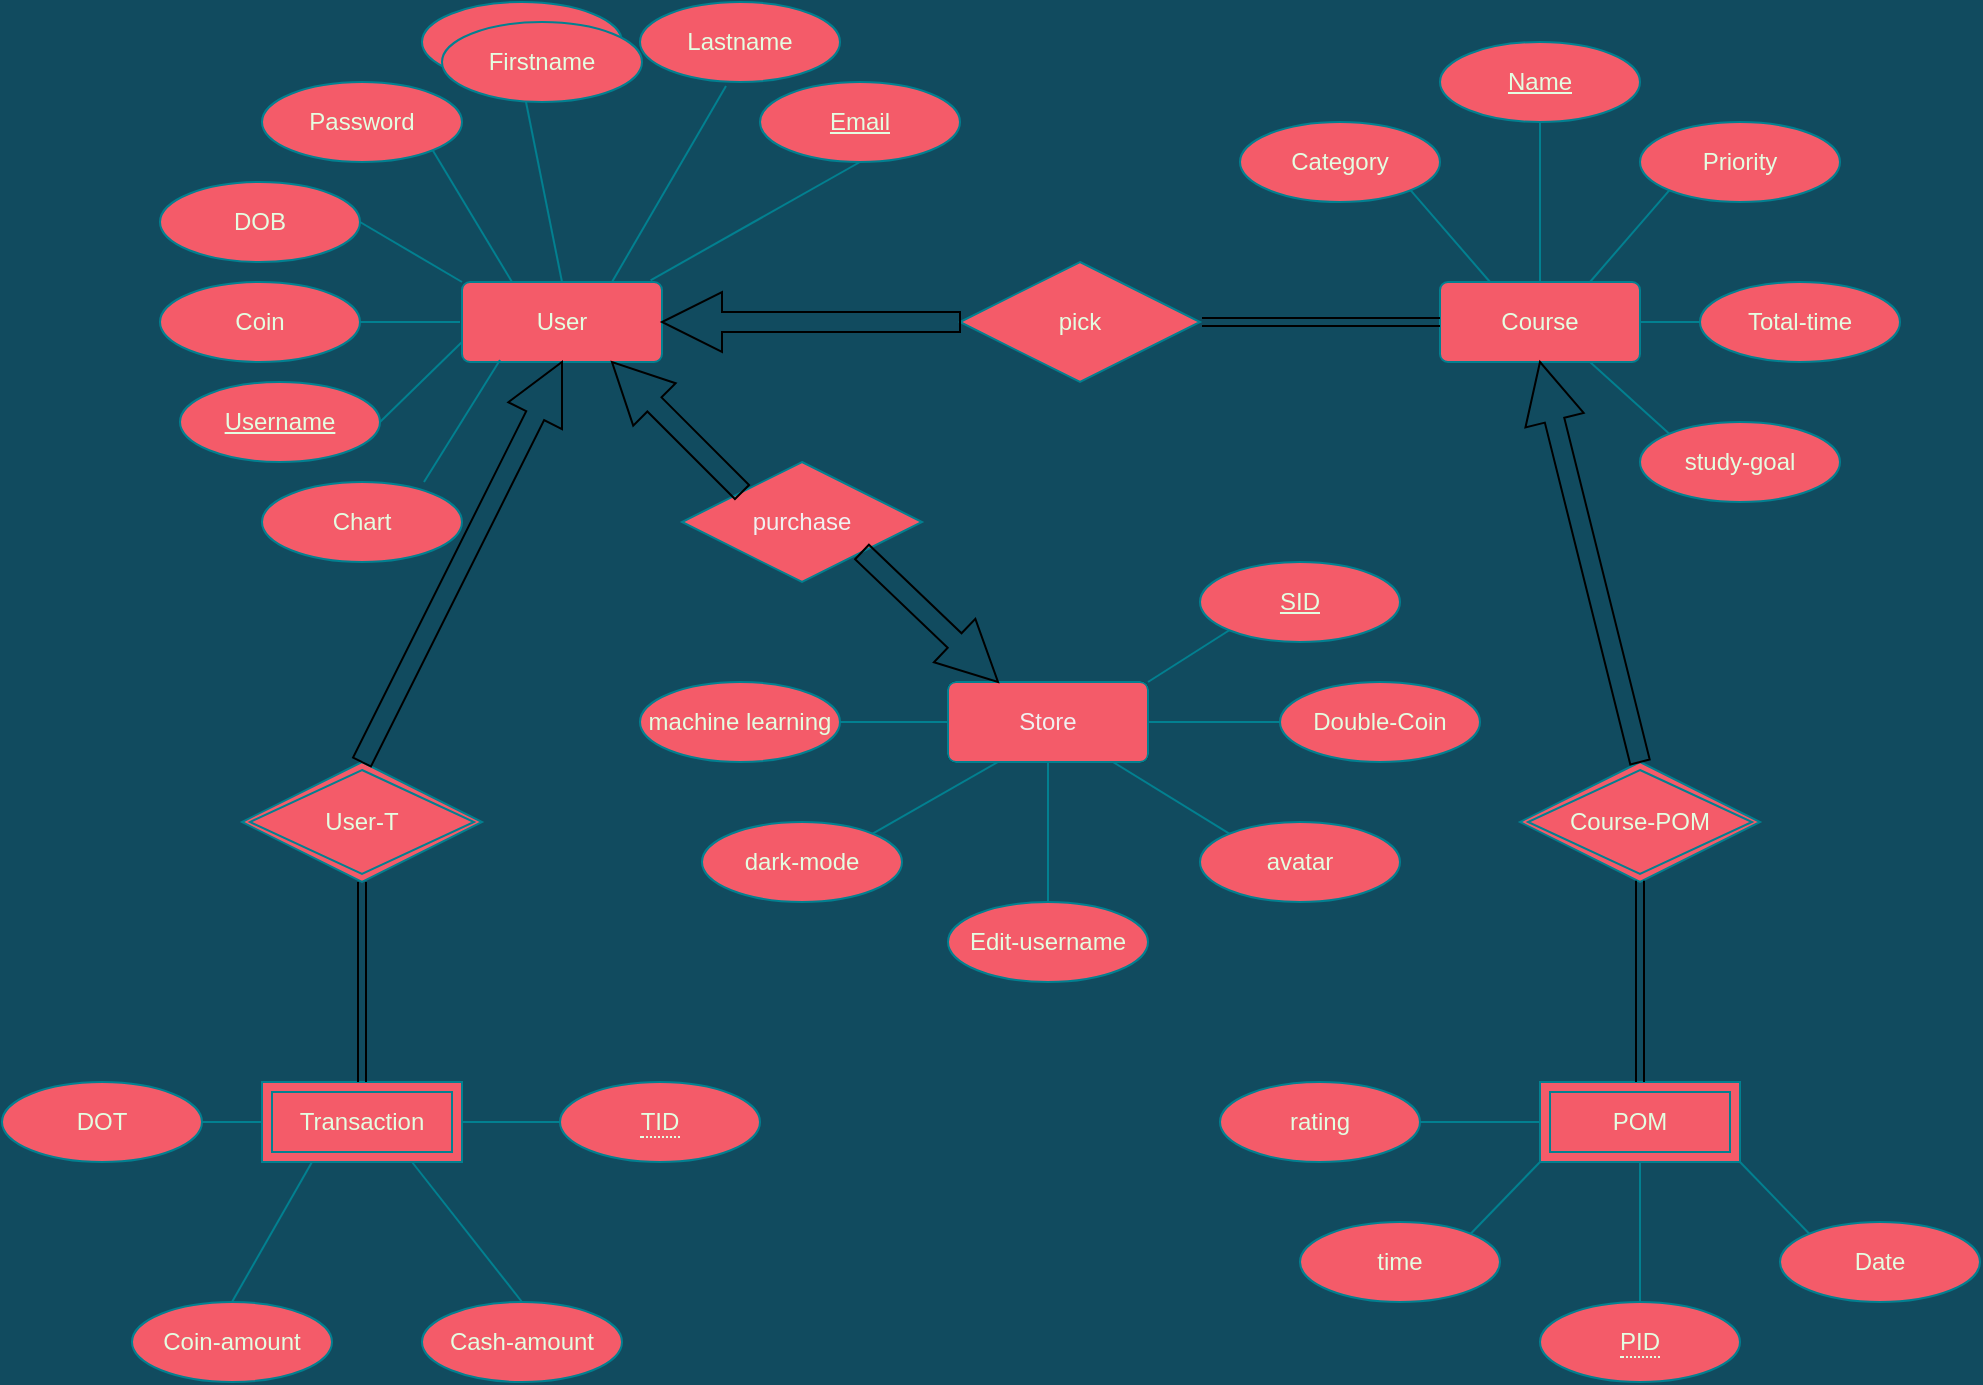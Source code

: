 <mxfile>
    <diagram id="er13rQLLsnJjU3S6Yv1q" name="Page-1">
        <mxGraphModel dx="524" dy="525" grid="1" gridSize="10" guides="1" tooltips="1" connect="1" arrows="1" fold="1" page="1" pageScale="1" pageWidth="2000" pageHeight="2000" background="#114B5F" math="0" shadow="0">
            <root>
                <mxCell id="0"/>
                <mxCell id="1" parent="0"/>
                <mxCell id="2atE8d0dwEe4wlXLHkkS-1" value="User" style="rounded=1;arcSize=10;whiteSpace=wrap;html=1;align=center;fillColor=#F45B69;strokeColor=#028090;fontColor=#E4FDE1;" parent="1" vertex="1">
                    <mxGeometry x="850" y="370" width="100" height="40" as="geometry"/>
                </mxCell>
                <mxCell id="2atE8d0dwEe4wlXLHkkS-2" value="Course" style="rounded=1;arcSize=10;whiteSpace=wrap;html=1;align=center;fillColor=#F45B69;strokeColor=#028090;fontColor=#E4FDE1;" parent="1" vertex="1">
                    <mxGeometry x="1339" y="370" width="100" height="40" as="geometry"/>
                </mxCell>
                <mxCell id="2atE8d0dwEe4wlXLHkkS-6" value="pick" style="shape=rhombus;perimeter=rhombusPerimeter;whiteSpace=wrap;html=1;align=center;fillColor=#F45B69;strokeColor=#028090;fontColor=#E4FDE1;" parent="1" vertex="1">
                    <mxGeometry x="1099" y="360" width="120" height="60" as="geometry"/>
                </mxCell>
                <mxCell id="2atE8d0dwEe4wlXLHkkS-29" value="POM" style="shape=ext;margin=3;double=1;whiteSpace=wrap;html=1;align=center;fillColor=#F45B69;strokeColor=#028090;fontColor=#E4FDE1;" parent="1" vertex="1">
                    <mxGeometry x="1389" y="770" width="100" height="40" as="geometry"/>
                </mxCell>
                <mxCell id="2atE8d0dwEe4wlXLHkkS-30" value="Course-POM" style="shape=rhombus;double=1;perimeter=rhombusPerimeter;whiteSpace=wrap;html=1;align=center;fillColor=#F45B69;strokeColor=#028090;fontColor=#E4FDE1;" parent="1" vertex="1">
                    <mxGeometry x="1379" y="610" width="120" height="60" as="geometry"/>
                </mxCell>
                <mxCell id="2atE8d0dwEe4wlXLHkkS-35" value="Transaction" style="shape=ext;margin=3;double=1;whiteSpace=wrap;html=1;align=center;fillColor=#F45B69;strokeColor=#028090;fontColor=#E4FDE1;" parent="1" vertex="1">
                    <mxGeometry x="750" y="770" width="100" height="40" as="geometry"/>
                </mxCell>
                <mxCell id="2atE8d0dwEe4wlXLHkkS-36" value="User-T" style="shape=rhombus;double=1;perimeter=rhombusPerimeter;whiteSpace=wrap;html=1;align=center;fillColor=#F45B69;strokeColor=#028090;fontColor=#E4FDE1;" parent="1" vertex="1">
                    <mxGeometry x="740" y="610" width="120" height="60" as="geometry"/>
                </mxCell>
                <mxCell id="2atE8d0dwEe4wlXLHkkS-39" value="Email" style="ellipse;whiteSpace=wrap;html=1;align=center;fontStyle=4;fillColor=#F45B69;strokeColor=#028090;fontColor=#E4FDE1;" parent="1" vertex="1">
                    <mxGeometry x="999" y="270" width="100" height="40" as="geometry"/>
                </mxCell>
                <mxCell id="2atE8d0dwEe4wlXLHkkS-40" value="Lastname" style="ellipse;whiteSpace=wrap;html=1;align=center;fillColor=#F45B69;strokeColor=#028090;fontColor=#E4FDE1;" parent="1" vertex="1">
                    <mxGeometry x="939" y="230" width="100" height="40" as="geometry"/>
                </mxCell>
                <mxCell id="2atE8d0dwEe4wlXLHkkS-41" value="Firstname" style="ellipse;whiteSpace=wrap;html=1;align=center;fillColor=#F45B69;strokeColor=#028090;fontColor=#E4FDE1;" parent="1" vertex="1">
                    <mxGeometry x="830" y="230" width="100" height="40" as="geometry"/>
                </mxCell>
                <mxCell id="2atE8d0dwEe4wlXLHkkS-42" value="Coin" style="ellipse;whiteSpace=wrap;html=1;align=center;fillColor=#F45B69;strokeColor=#028090;fontColor=#E4FDE1;" parent="1" vertex="1">
                    <mxGeometry x="699" y="370" width="100" height="40" as="geometry"/>
                </mxCell>
                <mxCell id="2atE8d0dwEe4wlXLHkkS-45" value="Password" style="ellipse;whiteSpace=wrap;html=1;align=center;fillColor=#F45B69;strokeColor=#028090;fontColor=#E4FDE1;" parent="1" vertex="1">
                    <mxGeometry x="750" y="270" width="100" height="40" as="geometry"/>
                </mxCell>
                <mxCell id="2atE8d0dwEe4wlXLHkkS-46" value="DOB" style="ellipse;whiteSpace=wrap;html=1;align=center;fillColor=#F45B69;strokeColor=#028090;fontColor=#E4FDE1;" parent="1" vertex="1">
                    <mxGeometry x="699" y="320" width="100" height="40" as="geometry"/>
                </mxCell>
                <mxCell id="2atE8d0dwEe4wlXLHkkS-49" value="" style="endArrow=none;html=1;rounded=0;exitX=1;exitY=0.5;exitDx=0;exitDy=0;strokeColor=#028090;fontColor=#E4FDE1;labelBackgroundColor=#114B5F;" parent="1" source="2atE8d0dwEe4wlXLHkkS-42" edge="1">
                    <mxGeometry relative="1" as="geometry">
                        <mxPoint x="909" y="330" as="sourcePoint"/>
                        <mxPoint x="849" y="390" as="targetPoint"/>
                    </mxGeometry>
                </mxCell>
                <mxCell id="2atE8d0dwEe4wlXLHkkS-51" value="" style="endArrow=none;html=1;rounded=0;exitX=1;exitY=0.5;exitDx=0;exitDy=0;entryX=0;entryY=0;entryDx=0;entryDy=0;strokeColor=#028090;fontColor=#E4FDE1;labelBackgroundColor=#114B5F;" parent="1" source="2atE8d0dwEe4wlXLHkkS-46" target="2atE8d0dwEe4wlXLHkkS-1" edge="1">
                    <mxGeometry relative="1" as="geometry">
                        <mxPoint x="824.0" y="310" as="sourcePoint"/>
                        <mxPoint x="919.0" y="280" as="targetPoint"/>
                    </mxGeometry>
                </mxCell>
                <mxCell id="2atE8d0dwEe4wlXLHkkS-53" value="" style="endArrow=none;html=1;rounded=0;exitX=1;exitY=1;exitDx=0;exitDy=0;entryX=0.25;entryY=0;entryDx=0;entryDy=0;strokeColor=#028090;fontColor=#E4FDE1;labelBackgroundColor=#114B5F;" parent="1" source="2atE8d0dwEe4wlXLHkkS-45" target="2atE8d0dwEe4wlXLHkkS-1" edge="1">
                    <mxGeometry relative="1" as="geometry">
                        <mxPoint x="821.5" y="305" as="sourcePoint"/>
                        <mxPoint x="916.5" y="275" as="targetPoint"/>
                    </mxGeometry>
                </mxCell>
                <mxCell id="2atE8d0dwEe4wlXLHkkS-54" value="" style="endArrow=none;html=1;rounded=0;exitX=0.943;exitY=-0.021;exitDx=0;exitDy=0;entryX=0.5;entryY=1;entryDx=0;entryDy=0;exitPerimeter=0;strokeColor=#028090;fontColor=#E4FDE1;labelBackgroundColor=#114B5F;" parent="1" source="2atE8d0dwEe4wlXLHkkS-1" target="2atE8d0dwEe4wlXLHkkS-39" edge="1">
                    <mxGeometry relative="1" as="geometry">
                        <mxPoint x="989.0" y="320" as="sourcePoint"/>
                        <mxPoint x="1084.0" y="290" as="targetPoint"/>
                    </mxGeometry>
                </mxCell>
                <mxCell id="2atE8d0dwEe4wlXLHkkS-55" value="" style="endArrow=none;html=1;rounded=0;exitX=0.75;exitY=0;exitDx=0;exitDy=0;entryX=0.43;entryY=1.05;entryDx=0;entryDy=0;strokeColor=#028090;fontColor=#E4FDE1;labelBackgroundColor=#114B5F;entryPerimeter=0;" parent="1" source="2atE8d0dwEe4wlXLHkkS-1" target="2atE8d0dwEe4wlXLHkkS-40" edge="1">
                    <mxGeometry relative="1" as="geometry">
                        <mxPoint x="933.0" y="310" as="sourcePoint"/>
                        <mxPoint x="1028.0" y="280" as="targetPoint"/>
                    </mxGeometry>
                </mxCell>
                <mxCell id="2atE8d0dwEe4wlXLHkkS-56" value="" style="endArrow=none;html=1;rounded=0;exitX=0.5;exitY=0;exitDx=0;exitDy=0;entryX=0.5;entryY=1;entryDx=0;entryDy=0;strokeColor=#028090;fontColor=#E4FDE1;labelBackgroundColor=#114B5F;" parent="1" source="2atE8d0dwEe4wlXLHkkS-1" target="2atE8d0dwEe4wlXLHkkS-41" edge="1">
                    <mxGeometry relative="1" as="geometry">
                        <mxPoint x="879.0" y="510" as="sourcePoint"/>
                        <mxPoint x="974.0" y="480" as="targetPoint"/>
                    </mxGeometry>
                </mxCell>
                <mxCell id="2atE8d0dwEe4wlXLHkkS-58" value="Edit-username" style="ellipse;whiteSpace=wrap;html=1;align=center;fillColor=#F45B69;strokeColor=#028090;fontColor=#E4FDE1;" parent="1" vertex="1">
                    <mxGeometry x="1093" y="680" width="100" height="40" as="geometry"/>
                </mxCell>
                <mxCell id="2atE8d0dwEe4wlXLHkkS-59" value="Double-Coin" style="ellipse;whiteSpace=wrap;html=1;align=center;fillColor=#F45B69;strokeColor=#028090;fontColor=#E4FDE1;" parent="1" vertex="1">
                    <mxGeometry x="1259" y="570" width="100" height="40" as="geometry"/>
                </mxCell>
                <mxCell id="2atE8d0dwEe4wlXLHkkS-60" value="" style="endArrow=none;html=1;rounded=0;exitX=0.5;exitY=0;exitDx=0;exitDy=0;strokeColor=#028090;fontColor=#E4FDE1;labelBackgroundColor=#114B5F;" parent="1" source="2atE8d0dwEe4wlXLHkkS-58" target="17" edge="1">
                    <mxGeometry relative="1" as="geometry">
                        <mxPoint x="979.0" y="640" as="sourcePoint"/>
                        <mxPoint x="1119" y="600" as="targetPoint"/>
                    </mxGeometry>
                </mxCell>
                <mxCell id="2atE8d0dwEe4wlXLHkkS-61" value="" style="endArrow=none;html=1;rounded=0;exitX=0;exitY=0.5;exitDx=0;exitDy=0;strokeColor=#028090;fontColor=#E4FDE1;labelBackgroundColor=#114B5F;" parent="1" source="2atE8d0dwEe4wlXLHkkS-59" target="17" edge="1">
                    <mxGeometry relative="1" as="geometry">
                        <mxPoint x="989.0" y="650" as="sourcePoint"/>
                        <mxPoint x="1169" y="580" as="targetPoint"/>
                    </mxGeometry>
                </mxCell>
                <mxCell id="2atE8d0dwEe4wlXLHkkS-63" value="Priority" style="ellipse;whiteSpace=wrap;html=1;align=center;fillColor=#F45B69;strokeColor=#028090;fontColor=#E4FDE1;" parent="1" vertex="1">
                    <mxGeometry x="1439" y="290" width="100" height="40" as="geometry"/>
                </mxCell>
                <mxCell id="2atE8d0dwEe4wlXLHkkS-64" value="" style="endArrow=none;html=1;rounded=0;entryX=0.5;entryY=0;entryDx=0;entryDy=0;exitX=0.5;exitY=1;exitDx=0;exitDy=0;strokeColor=#028090;fontColor=#E4FDE1;labelBackgroundColor=#114B5F;" parent="1" source="2atE8d0dwEe4wlXLHkkS-67" target="2atE8d0dwEe4wlXLHkkS-2" edge="1">
                    <mxGeometry relative="1" as="geometry">
                        <mxPoint x="1389" y="270" as="sourcePoint"/>
                        <mxPoint x="1459" y="300" as="targetPoint"/>
                    </mxGeometry>
                </mxCell>
                <mxCell id="2atE8d0dwEe4wlXLHkkS-65" value="" style="endArrow=none;html=1;rounded=0;exitX=0.75;exitY=0;exitDx=0;exitDy=0;entryX=0;entryY=1;entryDx=0;entryDy=0;strokeColor=#028090;fontColor=#E4FDE1;labelBackgroundColor=#114B5F;" parent="1" source="2atE8d0dwEe4wlXLHkkS-2" target="2atE8d0dwEe4wlXLHkkS-63" edge="1">
                    <mxGeometry relative="1" as="geometry">
                        <mxPoint x="1449" y="360" as="sourcePoint"/>
                        <mxPoint x="1609" y="360" as="targetPoint"/>
                    </mxGeometry>
                </mxCell>
                <mxCell id="2atE8d0dwEe4wlXLHkkS-67" value="Name" style="ellipse;whiteSpace=wrap;html=1;align=center;fontStyle=4;fillColor=#F45B69;strokeColor=#028090;fontColor=#E4FDE1;" parent="1" vertex="1">
                    <mxGeometry x="1339" y="250" width="100" height="40" as="geometry"/>
                </mxCell>
                <mxCell id="2atE8d0dwEe4wlXLHkkS-68" value="time" style="ellipse;whiteSpace=wrap;html=1;align=center;fillColor=#F45B69;strokeColor=#028090;fontColor=#E4FDE1;" parent="1" vertex="1">
                    <mxGeometry x="1269" y="840" width="100" height="40" as="geometry"/>
                </mxCell>
                <mxCell id="2atE8d0dwEe4wlXLHkkS-70" value="Date" style="ellipse;whiteSpace=wrap;html=1;align=center;fillColor=#F45B69;strokeColor=#028090;fontColor=#E4FDE1;" parent="1" vertex="1">
                    <mxGeometry x="1509" y="840" width="100" height="40" as="geometry"/>
                </mxCell>
                <mxCell id="2atE8d0dwEe4wlXLHkkS-72" value="" style="endArrow=none;html=1;rounded=0;entryX=0;entryY=1;entryDx=0;entryDy=0;exitX=1;exitY=0;exitDx=0;exitDy=0;strokeColor=#028090;fontColor=#E4FDE1;labelBackgroundColor=#114B5F;" parent="1" source="2atE8d0dwEe4wlXLHkkS-68" target="2atE8d0dwEe4wlXLHkkS-29" edge="1">
                    <mxGeometry relative="1" as="geometry">
                        <mxPoint x="1169" y="760" as="sourcePoint"/>
                        <mxPoint x="1329" y="760" as="targetPoint"/>
                    </mxGeometry>
                </mxCell>
                <mxCell id="2atE8d0dwEe4wlXLHkkS-75" value="&lt;span style=&quot;border-bottom: 1px dotted&quot;&gt;PID&lt;/span&gt;" style="ellipse;whiteSpace=wrap;html=1;align=center;fillColor=#F45B69;strokeColor=#028090;fontColor=#E4FDE1;" parent="1" vertex="1">
                    <mxGeometry x="1389" y="880" width="100" height="40" as="geometry"/>
                </mxCell>
                <mxCell id="2atE8d0dwEe4wlXLHkkS-76" value="" style="endArrow=none;html=1;rounded=0;exitX=0.5;exitY=1;exitDx=0;exitDy=0;entryX=0.5;entryY=0;entryDx=0;entryDy=0;strokeColor=#028090;fontColor=#E4FDE1;labelBackgroundColor=#114B5F;" parent="1" source="2atE8d0dwEe4wlXLHkkS-29" target="2atE8d0dwEe4wlXLHkkS-75" edge="1">
                    <mxGeometry relative="1" as="geometry">
                        <mxPoint x="1419" y="840" as="sourcePoint"/>
                        <mxPoint x="1579" y="840" as="targetPoint"/>
                    </mxGeometry>
                </mxCell>
                <mxCell id="2atE8d0dwEe4wlXLHkkS-77" value="" style="endArrow=none;html=1;rounded=0;entryX=0;entryY=0;entryDx=0;entryDy=0;exitX=1;exitY=1;exitDx=0;exitDy=0;strokeColor=#028090;fontColor=#E4FDE1;labelBackgroundColor=#114B5F;" parent="1" source="2atE8d0dwEe4wlXLHkkS-29" target="2atE8d0dwEe4wlXLHkkS-70" edge="1">
                    <mxGeometry relative="1" as="geometry">
                        <mxPoint x="1429" y="850" as="sourcePoint"/>
                        <mxPoint x="1589" y="850" as="targetPoint"/>
                    </mxGeometry>
                </mxCell>
                <mxCell id="2atE8d0dwEe4wlXLHkkS-79" value="Coin-amount" style="ellipse;whiteSpace=wrap;html=1;align=center;fillColor=#F45B69;strokeColor=#028090;fontColor=#E4FDE1;" parent="1" vertex="1">
                    <mxGeometry x="685" y="880" width="100" height="40" as="geometry"/>
                </mxCell>
                <mxCell id="2atE8d0dwEe4wlXLHkkS-80" value="Cash-amount" style="ellipse;whiteSpace=wrap;html=1;align=center;fillColor=#F45B69;strokeColor=#028090;fontColor=#E4FDE1;" parent="1" vertex="1">
                    <mxGeometry x="830" y="880" width="100" height="40" as="geometry"/>
                </mxCell>
                <mxCell id="2atE8d0dwEe4wlXLHkkS-81" value="&lt;span style=&quot;border-bottom: 1px dotted&quot;&gt;TID&lt;/span&gt;" style="ellipse;whiteSpace=wrap;html=1;align=center;fillColor=#F45B69;strokeColor=#028090;fontColor=#E4FDE1;" parent="1" vertex="1">
                    <mxGeometry x="899" y="770" width="100" height="40" as="geometry"/>
                </mxCell>
                <mxCell id="2atE8d0dwEe4wlXLHkkS-82" value="DOT" style="ellipse;whiteSpace=wrap;html=1;align=center;fillColor=#F45B69;strokeColor=#028090;fontColor=#E4FDE1;" parent="1" vertex="1">
                    <mxGeometry x="620" y="770" width="100" height="40" as="geometry"/>
                </mxCell>
                <mxCell id="2atE8d0dwEe4wlXLHkkS-83" value="" style="endArrow=none;html=1;rounded=0;exitX=1;exitY=0.5;exitDx=0;exitDy=0;entryX=0;entryY=0.5;entryDx=0;entryDy=0;strokeColor=#028090;fontColor=#E4FDE1;labelBackgroundColor=#114B5F;" parent="1" source="2atE8d0dwEe4wlXLHkkS-82" target="2atE8d0dwEe4wlXLHkkS-35" edge="1">
                    <mxGeometry relative="1" as="geometry">
                        <mxPoint x="770" y="840" as="sourcePoint"/>
                        <mxPoint x="930" y="840" as="targetPoint"/>
                    </mxGeometry>
                </mxCell>
                <mxCell id="2atE8d0dwEe4wlXLHkkS-84" value="" style="endArrow=none;html=1;rounded=0;exitX=0.5;exitY=0;exitDx=0;exitDy=0;entryX=0.25;entryY=1;entryDx=0;entryDy=0;strokeColor=#028090;fontColor=#E4FDE1;labelBackgroundColor=#114B5F;" parent="1" source="2atE8d0dwEe4wlXLHkkS-79" target="2atE8d0dwEe4wlXLHkkS-35" edge="1">
                    <mxGeometry relative="1" as="geometry">
                        <mxPoint x="730" y="850" as="sourcePoint"/>
                        <mxPoint x="830" y="850" as="targetPoint"/>
                    </mxGeometry>
                </mxCell>
                <mxCell id="2atE8d0dwEe4wlXLHkkS-85" value="" style="endArrow=none;html=1;rounded=0;exitX=0.75;exitY=1;exitDx=0;exitDy=0;entryX=0.5;entryY=0;entryDx=0;entryDy=0;strokeColor=#028090;fontColor=#E4FDE1;labelBackgroundColor=#114B5F;" parent="1" source="2atE8d0dwEe4wlXLHkkS-35" target="2atE8d0dwEe4wlXLHkkS-80" edge="1">
                    <mxGeometry relative="1" as="geometry">
                        <mxPoint x="740" y="860.0" as="sourcePoint"/>
                        <mxPoint x="840" y="860.0" as="targetPoint"/>
                    </mxGeometry>
                </mxCell>
                <mxCell id="2atE8d0dwEe4wlXLHkkS-86" value="" style="endArrow=none;html=1;rounded=0;entryX=0;entryY=0.5;entryDx=0;entryDy=0;exitX=1;exitY=0.5;exitDx=0;exitDy=0;strokeColor=#028090;fontColor=#E4FDE1;labelBackgroundColor=#114B5F;" parent="1" source="2atE8d0dwEe4wlXLHkkS-35" target="2atE8d0dwEe4wlXLHkkS-81" edge="1">
                    <mxGeometry relative="1" as="geometry">
                        <mxPoint x="750" y="870.0" as="sourcePoint"/>
                        <mxPoint x="850" y="870.0" as="targetPoint"/>
                    </mxGeometry>
                </mxCell>
                <mxCell id="2atE8d0dwEe4wlXLHkkS-87" value="Chart" style="ellipse;whiteSpace=wrap;html=1;align=center;fillColor=#F45B69;strokeColor=#028090;fontColor=#E4FDE1;" parent="1" vertex="1">
                    <mxGeometry x="750" y="470" width="100" height="40" as="geometry"/>
                </mxCell>
                <mxCell id="2atE8d0dwEe4wlXLHkkS-89" value="" style="endArrow=none;html=1;rounded=0;entryX=0.19;entryY=0.975;entryDx=0;entryDy=0;strokeColor=#028090;fontColor=#E4FDE1;labelBackgroundColor=#114B5F;entryPerimeter=0;exitX=0.81;exitY=0;exitDx=0;exitDy=0;exitPerimeter=0;" parent="1" source="2atE8d0dwEe4wlXLHkkS-87" target="2atE8d0dwEe4wlXLHkkS-1" edge="1">
                    <mxGeometry relative="1" as="geometry">
                        <mxPoint x="859" y="440" as="sourcePoint"/>
                        <mxPoint x="919" y="510" as="targetPoint"/>
                    </mxGeometry>
                </mxCell>
                <mxCell id="2" value="Total-time" style="ellipse;whiteSpace=wrap;html=1;align=center;fillColor=#F45B69;strokeColor=#028090;fontColor=#E4FDE1;" parent="1" vertex="1">
                    <mxGeometry x="1469" y="370" width="100" height="40" as="geometry"/>
                </mxCell>
                <mxCell id="3" value="" style="endArrow=none;html=1;rounded=0;exitX=1;exitY=0.5;exitDx=0;exitDy=0;entryX=0;entryY=0.5;entryDx=0;entryDy=0;strokeColor=#028090;fontColor=#E4FDE1;labelBackgroundColor=#114B5F;exitPerimeter=0;" parent="1" source="2atE8d0dwEe4wlXLHkkS-2" target="2" edge="1">
                    <mxGeometry relative="1" as="geometry">
                        <mxPoint x="1424" y="380" as="sourcePoint"/>
                        <mxPoint x="1473.645" y="334.142" as="targetPoint"/>
                    </mxGeometry>
                </mxCell>
                <mxCell id="4" value="Category" style="ellipse;whiteSpace=wrap;html=1;align=center;fillColor=#F45B69;strokeColor=#028090;fontColor=#E4FDE1;" parent="1" vertex="1">
                    <mxGeometry x="1239" y="290" width="100" height="40" as="geometry"/>
                </mxCell>
                <mxCell id="5" value="" style="endArrow=none;html=1;rounded=0;exitX=0.25;exitY=0;exitDx=0;exitDy=0;entryX=1;entryY=1;entryDx=0;entryDy=0;strokeColor=#028090;fontColor=#E4FDE1;labelBackgroundColor=#114B5F;" parent="1" source="2atE8d0dwEe4wlXLHkkS-2" target="4" edge="1">
                    <mxGeometry relative="1" as="geometry">
                        <mxPoint x="1434" y="390" as="sourcePoint"/>
                        <mxPoint x="1483.645" y="344.142" as="targetPoint"/>
                    </mxGeometry>
                </mxCell>
                <mxCell id="6" value="study-goal" style="ellipse;whiteSpace=wrap;html=1;align=center;fillColor=#F45B69;strokeColor=#028090;fontColor=#E4FDE1;" parent="1" vertex="1">
                    <mxGeometry x="1439" y="440" width="100" height="40" as="geometry"/>
                </mxCell>
                <mxCell id="7" value="" style="endArrow=none;html=1;rounded=0;exitX=0.75;exitY=1;exitDx=0;exitDy=0;entryX=0;entryY=0;entryDx=0;entryDy=0;strokeColor=#028090;fontColor=#E4FDE1;labelBackgroundColor=#114B5F;" parent="1" source="2atE8d0dwEe4wlXLHkkS-2" target="6" edge="1">
                    <mxGeometry relative="1" as="geometry">
                        <mxPoint x="1444" y="400" as="sourcePoint"/>
                        <mxPoint x="1493.645" y="354.142" as="targetPoint"/>
                    </mxGeometry>
                </mxCell>
                <mxCell id="8" value="rating" style="ellipse;whiteSpace=wrap;html=1;align=center;fillColor=#F45B69;strokeColor=#028090;fontColor=#E4FDE1;" parent="1" vertex="1">
                    <mxGeometry x="1229" y="770" width="100" height="40" as="geometry"/>
                </mxCell>
                <mxCell id="9" value="" style="endArrow=none;html=1;rounded=0;exitX=1;exitY=0.5;exitDx=0;exitDy=0;entryX=0;entryY=0.5;entryDx=0;entryDy=0;strokeColor=#028090;fontColor=#E4FDE1;labelBackgroundColor=#114B5F;" parent="1" source="8" target="2atE8d0dwEe4wlXLHkkS-29" edge="1">
                    <mxGeometry relative="1" as="geometry">
                        <mxPoint x="1269" y="705.86" as="sourcePoint"/>
                        <mxPoint x="1318.645" y="660.002" as="targetPoint"/>
                    </mxGeometry>
                </mxCell>
                <mxCell id="17" value="Store" style="rounded=1;arcSize=10;whiteSpace=wrap;html=1;align=center;" parent="1" vertex="1">
                    <mxGeometry x="1093.005" y="569.998" width="100" height="40" as="geometry"/>
                </mxCell>
                <mxCell id="18" value="avatar" style="ellipse;whiteSpace=wrap;html=1;align=center;fillColor=#F45B69;strokeColor=#028090;fontColor=#E4FDE1;" parent="1" vertex="1">
                    <mxGeometry x="1219" y="640" width="100" height="40" as="geometry"/>
                </mxCell>
                <mxCell id="21" value="" style="endArrow=none;html=1;rounded=0;exitX=0;exitY=0;exitDx=0;exitDy=0;strokeColor=#028090;fontColor=#E4FDE1;labelBackgroundColor=#114B5F;" parent="1" source="18" target="17" edge="1">
                    <mxGeometry relative="1" as="geometry">
                        <mxPoint x="1239" y="590" as="sourcePoint"/>
                        <mxPoint x="1169" y="600" as="targetPoint"/>
                    </mxGeometry>
                </mxCell>
                <mxCell id="22" value="dark-mode" style="ellipse;whiteSpace=wrap;html=1;align=center;fillColor=#F45B69;strokeColor=#028090;fontColor=#E4FDE1;" parent="1" vertex="1">
                    <mxGeometry x="970" y="640" width="100" height="40" as="geometry"/>
                </mxCell>
                <mxCell id="23" value="" style="endArrow=none;html=1;rounded=0;exitX=0.25;exitY=1;exitDx=0;exitDy=0;entryX=1;entryY=0;entryDx=0;entryDy=0;strokeColor=#028090;fontColor=#E4FDE1;labelBackgroundColor=#114B5F;" parent="1" source="17" target="22" edge="1">
                    <mxGeometry relative="1" as="geometry">
                        <mxPoint x="1249" y="600" as="sourcePoint"/>
                        <mxPoint x="1189" y="600" as="targetPoint"/>
                    </mxGeometry>
                </mxCell>
                <mxCell id="25" value="machine learning" style="ellipse;whiteSpace=wrap;html=1;align=center;fillColor=#F45B69;strokeColor=#028090;fontColor=#E4FDE1;" parent="1" vertex="1">
                    <mxGeometry x="939" y="570" width="100" height="40" as="geometry"/>
                </mxCell>
                <mxCell id="26" value="" style="endArrow=none;html=1;rounded=0;exitX=1;exitY=0.5;exitDx=0;exitDy=0;strokeColor=#028090;fontColor=#E4FDE1;labelBackgroundColor=#114B5F;" parent="1" source="25" target="17" edge="1">
                    <mxGeometry relative="1" as="geometry">
                        <mxPoint x="1259" y="610" as="sourcePoint"/>
                        <mxPoint x="1199" y="610" as="targetPoint"/>
                    </mxGeometry>
                </mxCell>
                <mxCell id="42" value="&lt;u&gt;SID&lt;/u&gt;" style="ellipse;whiteSpace=wrap;html=1;align=center;fillColor=#F45B69;strokeColor=#028090;fontColor=#E4FDE1;" parent="1" vertex="1">
                    <mxGeometry x="1219" y="510" width="100" height="40" as="geometry"/>
                </mxCell>
                <mxCell id="45" value="" style="endArrow=none;html=1;rounded=0;exitX=0;exitY=1;exitDx=0;exitDy=0;strokeColor=#028090;fontColor=#E4FDE1;labelBackgroundColor=#114B5F;entryX=1;entryY=0;entryDx=0;entryDy=0;" parent="1" source="42" target="17" edge="1">
                    <mxGeometry relative="1" as="geometry">
                        <mxPoint x="1269" y="600" as="sourcePoint"/>
                        <mxPoint x="1203.005" y="599.999" as="targetPoint"/>
                    </mxGeometry>
                </mxCell>
                <mxCell id="46" value="&lt;u&gt;Username&lt;/u&gt;" style="ellipse;whiteSpace=wrap;html=1;align=center;fillColor=#F45B69;strokeColor=#028090;fontColor=#E4FDE1;" parent="1" vertex="1">
                    <mxGeometry x="709" y="420" width="100" height="40" as="geometry"/>
                </mxCell>
                <mxCell id="47" value="" style="endArrow=none;html=1;rounded=0;entryX=0;entryY=0.75;entryDx=0;entryDy=0;strokeColor=#028090;fontColor=#E4FDE1;labelBackgroundColor=#114B5F;exitX=1;exitY=0.5;exitDx=0;exitDy=0;" parent="1" source="46" target="2atE8d0dwEe4wlXLHkkS-1" edge="1">
                    <mxGeometry relative="1" as="geometry">
                        <mxPoint x="822.127" y="480.597" as="sourcePoint"/>
                        <mxPoint x="860" y="420" as="targetPoint"/>
                    </mxGeometry>
                </mxCell>
                <mxCell id="48" value="&lt;span style=&quot;color: rgb(240 , 240 , 240)&quot;&gt;purchase&lt;/span&gt;" style="shape=rhombus;perimeter=rhombusPerimeter;whiteSpace=wrap;html=1;align=center;fillColor=#F45B69;strokeColor=#028090;fontColor=#E4FDE1;" parent="1" vertex="1">
                    <mxGeometry x="960" y="460" width="120" height="60" as="geometry"/>
                </mxCell>
                <mxCell id="50" value="&lt;span style=&quot;color: rgb(240 , 240 , 240)&quot;&gt;Store&lt;/span&gt;" style="rounded=1;arcSize=10;whiteSpace=wrap;html=1;align=center;fillColor=#F45B69;strokeColor=#028090;fontColor=#E4FDE1;" parent="1" vertex="1">
                    <mxGeometry x="1093" y="570" width="100" height="40" as="geometry"/>
                </mxCell>
                <mxCell id="57" value="" style="endArrow=none;html=1;rounded=0;shape=arrow;exitX=0;exitY=0.5;exitDx=0;exitDy=0;" parent="1" source="2atE8d0dwEe4wlXLHkkS-6" edge="1">
                    <mxGeometry relative="1" as="geometry">
                        <mxPoint x="1106" y="430" as="sourcePoint"/>
                        <mxPoint x="950" y="390" as="targetPoint"/>
                    </mxGeometry>
                </mxCell>
                <mxCell id="58" value="" style="endArrow=none;html=1;rounded=0;shape=arrow;entryX=0.5;entryY=1;entryDx=0;entryDy=0;exitX=0.5;exitY=0;exitDx=0;exitDy=0;" parent="1" source="2atE8d0dwEe4wlXLHkkS-30" target="2atE8d0dwEe4wlXLHkkS-2" edge="1">
                    <mxGeometry relative="1" as="geometry">
                        <mxPoint x="1220" y="390" as="sourcePoint"/>
                        <mxPoint x="1190" y="450" as="targetPoint"/>
                    </mxGeometry>
                </mxCell>
                <mxCell id="59" value="" style="endArrow=none;html=1;rounded=0;entryX=0;entryY=0.5;entryDx=0;entryDy=0;shape=link;" parent="1" target="2atE8d0dwEe4wlXLHkkS-2" edge="1">
                    <mxGeometry relative="1" as="geometry">
                        <mxPoint x="1220" y="390" as="sourcePoint"/>
                        <mxPoint x="970" y="410" as="targetPoint"/>
                    </mxGeometry>
                </mxCell>
                <mxCell id="62" value="" style="endArrow=none;html=1;rounded=0;entryX=0.5;entryY=0;entryDx=0;entryDy=0;shape=link;" parent="1" target="2atE8d0dwEe4wlXLHkkS-29" edge="1">
                    <mxGeometry relative="1" as="geometry">
                        <mxPoint x="1439" y="669.43" as="sourcePoint"/>
                        <mxPoint x="1558" y="669.43" as="targetPoint"/>
                    </mxGeometry>
                </mxCell>
                <mxCell id="64" value="" style="endArrow=none;html=1;rounded=0;shape=arrow;exitX=0;exitY=0;exitDx=0;exitDy=0;entryX=0.75;entryY=1;entryDx=0;entryDy=0;" parent="1" source="48" target="2atE8d0dwEe4wlXLHkkS-1" edge="1">
                    <mxGeometry relative="1" as="geometry">
                        <mxPoint x="1109" y="400" as="sourcePoint"/>
                        <mxPoint x="960" y="400" as="targetPoint"/>
                    </mxGeometry>
                </mxCell>
                <mxCell id="65" value="" style="endArrow=none;html=1;rounded=0;shape=arrow;exitX=1;exitY=1;exitDx=0;exitDy=0;entryX=0.25;entryY=0;entryDx=0;entryDy=0;" parent="1" source="48" target="50" edge="1">
                    <mxGeometry relative="1" as="geometry">
                        <mxPoint x="1119" y="410" as="sourcePoint"/>
                        <mxPoint x="970" y="410" as="targetPoint"/>
                    </mxGeometry>
                </mxCell>
                <mxCell id="66" value="" style="endArrow=none;html=1;rounded=0;shape=arrow;entryX=0.5;entryY=1;entryDx=0;entryDy=0;exitX=0.5;exitY=0;exitDx=0;exitDy=0;" parent="1" source="2atE8d0dwEe4wlXLHkkS-36" target="2atE8d0dwEe4wlXLHkkS-1" edge="1">
                    <mxGeometry relative="1" as="geometry">
                        <mxPoint x="920" y="560" as="sourcePoint"/>
                        <mxPoint x="980" y="420" as="targetPoint"/>
                    </mxGeometry>
                </mxCell>
                <mxCell id="67" value="" style="endArrow=none;html=1;rounded=0;entryX=0.5;entryY=0;entryDx=0;entryDy=0;shape=link;exitX=0.5;exitY=1;exitDx=0;exitDy=0;" parent="1" source="2atE8d0dwEe4wlXLHkkS-36" target="2atE8d0dwEe4wlXLHkkS-35" edge="1">
                    <mxGeometry relative="1" as="geometry">
                        <mxPoint x="750" y="720" as="sourcePoint"/>
                        <mxPoint x="869" y="720" as="targetPoint"/>
                    </mxGeometry>
                </mxCell>
                <mxCell id="68" value="Firstname" style="ellipse;whiteSpace=wrap;html=1;align=center;fillColor=#F45B69;strokeColor=#028090;fontColor=#E4FDE1;" vertex="1" parent="1">
                    <mxGeometry x="840" y="240" width="100" height="40" as="geometry"/>
                </mxCell>
            </root>
        </mxGraphModel>
    </diagram>
</mxfile>